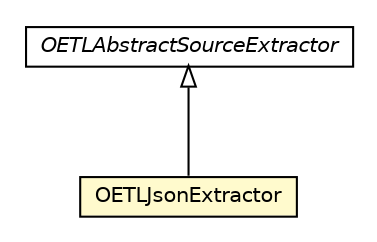 #!/usr/local/bin/dot
#
# Class diagram 
# Generated by UMLGraph version R5_6-24-gf6e263 (http://www.umlgraph.org/)
#

digraph G {
	edge [fontname="Helvetica",fontsize=10,labelfontname="Helvetica",labelfontsize=10];
	node [fontname="Helvetica",fontsize=10,shape=plaintext];
	nodesep=0.25;
	ranksep=0.5;
	// com.orientechnologies.orient.etl.extractor.OETLAbstractSourceExtractor
	c3303848 [label=<<table title="com.orientechnologies.orient.etl.extractor.OETLAbstractSourceExtractor" border="0" cellborder="1" cellspacing="0" cellpadding="2" port="p" href="./OETLAbstractSourceExtractor.html">
		<tr><td><table border="0" cellspacing="0" cellpadding="1">
<tr><td align="center" balign="center"><font face="Helvetica-Oblique"> OETLAbstractSourceExtractor </font></td></tr>
		</table></td></tr>
		</table>>, URL="./OETLAbstractSourceExtractor.html", fontname="Helvetica", fontcolor="black", fontsize=10.0];
	// com.orientechnologies.orient.etl.extractor.OETLJsonExtractor
	c3303850 [label=<<table title="com.orientechnologies.orient.etl.extractor.OETLJsonExtractor" border="0" cellborder="1" cellspacing="0" cellpadding="2" port="p" bgcolor="lemonChiffon" href="./OETLJsonExtractor.html">
		<tr><td><table border="0" cellspacing="0" cellpadding="1">
<tr><td align="center" balign="center"> OETLJsonExtractor </td></tr>
		</table></td></tr>
		</table>>, URL="./OETLJsonExtractor.html", fontname="Helvetica", fontcolor="black", fontsize=10.0];
	//com.orientechnologies.orient.etl.extractor.OETLJsonExtractor extends com.orientechnologies.orient.etl.extractor.OETLAbstractSourceExtractor
	c3303848:p -> c3303850:p [dir=back,arrowtail=empty];
}

